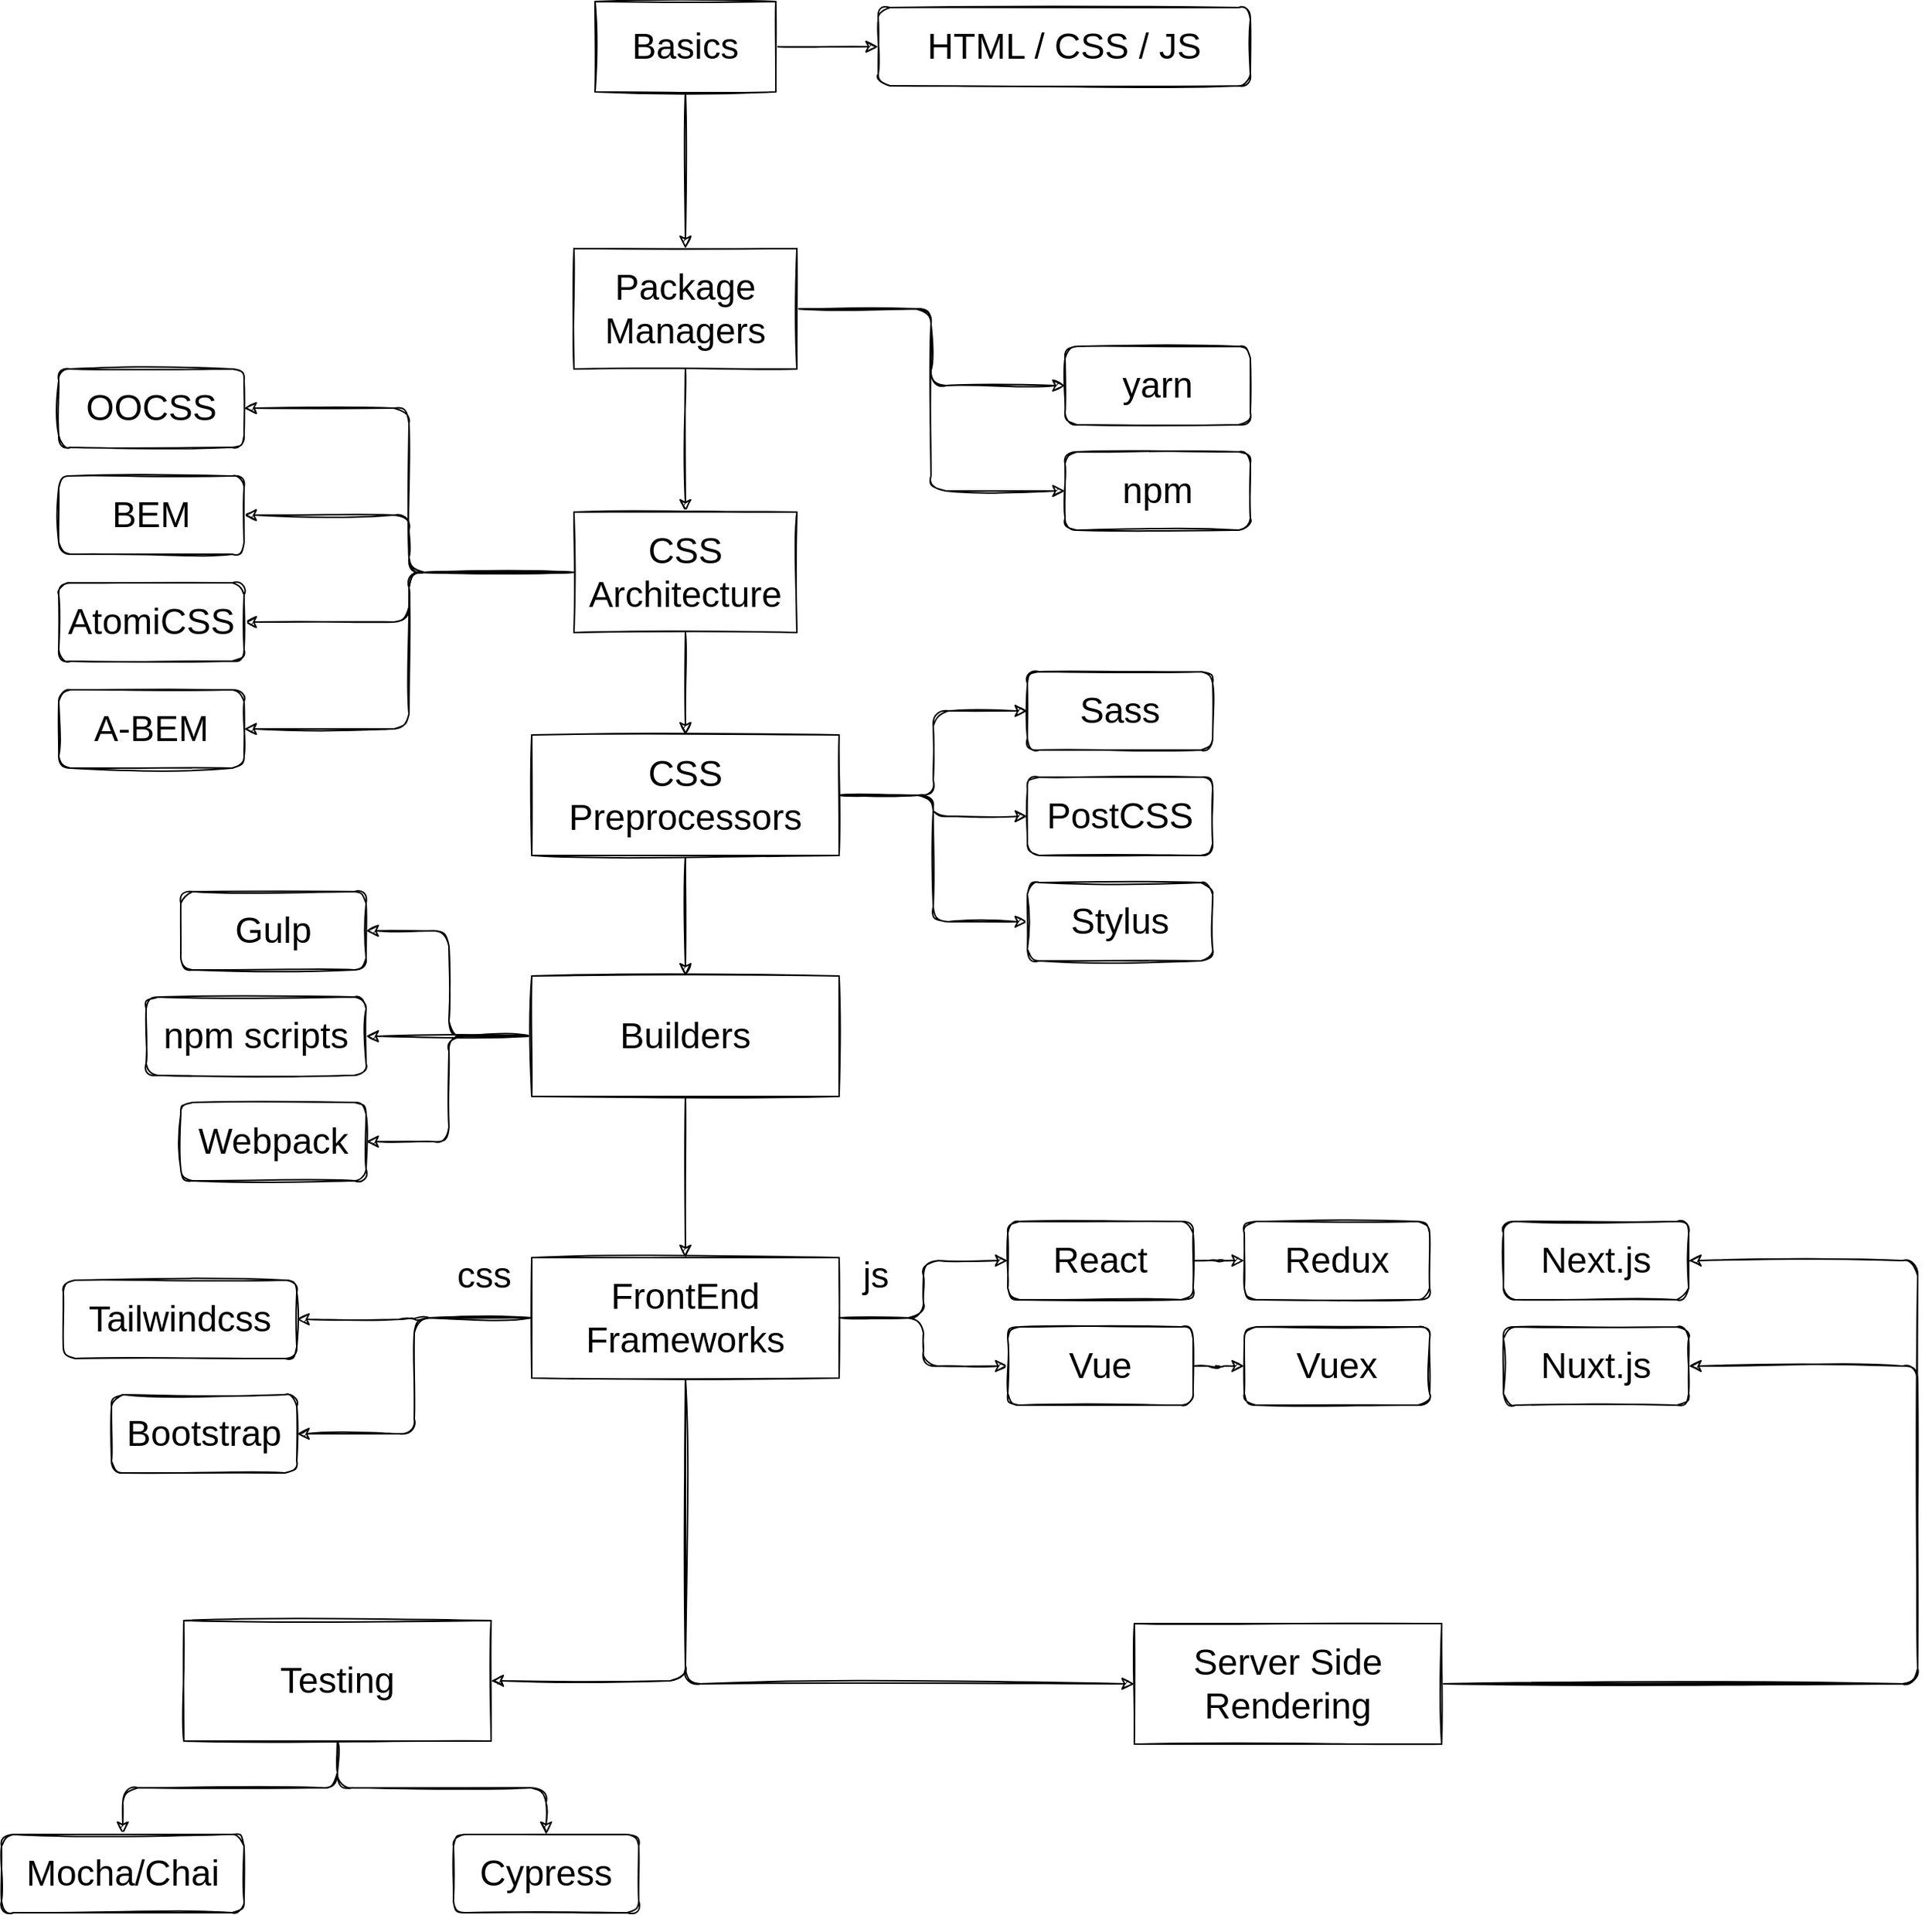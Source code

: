 <mxfile version="13.7.4" type="github" pages="2">
  <diagram id="BlF723xyJD15_1KHVnsj" name="FrontEnd">
    <mxGraphModel dx="3555" dy="2080" grid="0" gridSize="10" guides="1" tooltips="1" connect="1" arrows="1" fold="1" page="0" pageScale="1" pageWidth="1200" pageHeight="1920" math="0" shadow="0">
      <root>
        <mxCell id="0" />
        <mxCell id="1" parent="0" />
        <mxCell id="zEXeOm51Jv99EQKXZ2yy-7" style="edgeStyle=orthogonalEdgeStyle;curved=0;rounded=1;orthogonalLoop=1;jettySize=auto;html=1;entryX=0;entryY=0.5;entryDx=0;entryDy=0;fontSize=24;sketch=1;" edge="1" parent="1" source="zEXeOm51Jv99EQKXZ2yy-4" target="zEXeOm51Jv99EQKXZ2yy-5">
          <mxGeometry relative="1" as="geometry" />
        </mxCell>
        <mxCell id="zEXeOm51Jv99EQKXZ2yy-9" value="" style="edgeStyle=orthogonalEdgeStyle;curved=0;rounded=1;orthogonalLoop=1;jettySize=auto;html=1;fontSize=24;sketch=1;" edge="1" parent="1" source="zEXeOm51Jv99EQKXZ2yy-4" target="zEXeOm51Jv99EQKXZ2yy-8">
          <mxGeometry relative="1" as="geometry" />
        </mxCell>
        <mxCell id="zEXeOm51Jv99EQKXZ2yy-4" value="Basics" style="rounded=0;whiteSpace=wrap;html=1;fontSize=24;sketch=1;" vertex="1" parent="1">
          <mxGeometry x="518" y="103" width="120" height="60" as="geometry" />
        </mxCell>
        <mxCell id="zEXeOm51Jv99EQKXZ2yy-5" value="HTML / CSS / JS" style="rounded=1;whiteSpace=wrap;html=1;fontSize=24;sketch=1;" vertex="1" parent="1">
          <mxGeometry x="706" y="107" width="247" height="52" as="geometry" />
        </mxCell>
        <mxCell id="zEXeOm51Jv99EQKXZ2yy-13" style="edgeStyle=orthogonalEdgeStyle;curved=0;rounded=1;orthogonalLoop=1;jettySize=auto;html=1;fontSize=24;entryX=0;entryY=0.5;entryDx=0;entryDy=0;sketch=1;" edge="1" parent="1" source="zEXeOm51Jv99EQKXZ2yy-8" target="zEXeOm51Jv99EQKXZ2yy-15">
          <mxGeometry relative="1" as="geometry">
            <mxPoint x="846" y="363" as="targetPoint" />
          </mxGeometry>
        </mxCell>
        <mxCell id="zEXeOm51Jv99EQKXZ2yy-17" style="edgeStyle=orthogonalEdgeStyle;curved=0;rounded=1;orthogonalLoop=1;jettySize=auto;html=1;exitX=1;exitY=0.5;exitDx=0;exitDy=0;entryX=0;entryY=0.5;entryDx=0;entryDy=0;fontSize=24;sketch=1;" edge="1" parent="1" source="zEXeOm51Jv99EQKXZ2yy-8" target="zEXeOm51Jv99EQKXZ2yy-16">
          <mxGeometry relative="1" as="geometry" />
        </mxCell>
        <mxCell id="zEXeOm51Jv99EQKXZ2yy-19" style="edgeStyle=orthogonalEdgeStyle;curved=0;rounded=1;orthogonalLoop=1;jettySize=auto;html=1;fontSize=24;sketch=1;" edge="1" parent="1" source="zEXeOm51Jv99EQKXZ2yy-8" target="zEXeOm51Jv99EQKXZ2yy-18">
          <mxGeometry relative="1" as="geometry" />
        </mxCell>
        <mxCell id="zEXeOm51Jv99EQKXZ2yy-8" value="Package Managers" style="rounded=0;whiteSpace=wrap;html=1;fontSize=24;sketch=1;" vertex="1" parent="1">
          <mxGeometry x="504" y="267" width="148" height="80" as="geometry" />
        </mxCell>
        <mxCell id="zEXeOm51Jv99EQKXZ2yy-15" value="yarn" style="rounded=1;whiteSpace=wrap;html=1;fontSize=24;sketch=1;" vertex="1" parent="1">
          <mxGeometry x="830" y="332" width="123" height="52" as="geometry" />
        </mxCell>
        <mxCell id="zEXeOm51Jv99EQKXZ2yy-16" value="npm" style="rounded=1;whiteSpace=wrap;html=1;fontSize=24;sketch=1;" vertex="1" parent="1">
          <mxGeometry x="830" y="402" width="123" height="52" as="geometry" />
        </mxCell>
        <mxCell id="zEXeOm51Jv99EQKXZ2yy-24" style="edgeStyle=orthogonalEdgeStyle;curved=0;rounded=1;orthogonalLoop=1;jettySize=auto;html=1;entryX=1;entryY=0.5;entryDx=0;entryDy=0;fontSize=24;sketch=1;" edge="1" parent="1" source="zEXeOm51Jv99EQKXZ2yy-18" target="zEXeOm51Jv99EQKXZ2yy-20">
          <mxGeometry relative="1" as="geometry" />
        </mxCell>
        <mxCell id="zEXeOm51Jv99EQKXZ2yy-25" style="edgeStyle=orthogonalEdgeStyle;curved=0;rounded=1;orthogonalLoop=1;jettySize=auto;html=1;exitX=0;exitY=0.5;exitDx=0;exitDy=0;entryX=1;entryY=0.5;entryDx=0;entryDy=0;fontSize=24;sketch=1;" edge="1" parent="1" source="zEXeOm51Jv99EQKXZ2yy-18" target="zEXeOm51Jv99EQKXZ2yy-21">
          <mxGeometry relative="1" as="geometry" />
        </mxCell>
        <mxCell id="zEXeOm51Jv99EQKXZ2yy-26" style="edgeStyle=orthogonalEdgeStyle;curved=0;rounded=1;orthogonalLoop=1;jettySize=auto;html=1;entryX=1;entryY=0.5;entryDx=0;entryDy=0;fontSize=24;sketch=1;" edge="1" parent="1" source="zEXeOm51Jv99EQKXZ2yy-18" target="zEXeOm51Jv99EQKXZ2yy-22">
          <mxGeometry relative="1" as="geometry" />
        </mxCell>
        <mxCell id="zEXeOm51Jv99EQKXZ2yy-27" style="edgeStyle=orthogonalEdgeStyle;curved=0;rounded=1;orthogonalLoop=1;jettySize=auto;html=1;entryX=1;entryY=0.5;entryDx=0;entryDy=0;fontSize=24;sketch=1;" edge="1" parent="1" source="zEXeOm51Jv99EQKXZ2yy-18" target="zEXeOm51Jv99EQKXZ2yy-23">
          <mxGeometry relative="1" as="geometry" />
        </mxCell>
        <mxCell id="zEXeOm51Jv99EQKXZ2yy-30" style="edgeStyle=orthogonalEdgeStyle;curved=0;rounded=1;orthogonalLoop=1;jettySize=auto;html=1;entryX=0.5;entryY=0;entryDx=0;entryDy=0;fontSize=24;sketch=1;" edge="1" parent="1" source="zEXeOm51Jv99EQKXZ2yy-18" target="zEXeOm51Jv99EQKXZ2yy-28">
          <mxGeometry relative="1" as="geometry" />
        </mxCell>
        <mxCell id="zEXeOm51Jv99EQKXZ2yy-18" value="CSS Architecture" style="rounded=0;whiteSpace=wrap;html=1;fontSize=24;sketch=1;" vertex="1" parent="1">
          <mxGeometry x="504" y="442" width="148" height="80" as="geometry" />
        </mxCell>
        <mxCell id="zEXeOm51Jv99EQKXZ2yy-20" value="OOCSS" style="rounded=1;whiteSpace=wrap;html=1;fontSize=24;sketch=1;" vertex="1" parent="1">
          <mxGeometry x="162" y="347" width="123" height="52" as="geometry" />
        </mxCell>
        <mxCell id="zEXeOm51Jv99EQKXZ2yy-21" value="BEM" style="rounded=1;whiteSpace=wrap;html=1;fontSize=24;sketch=1;" vertex="1" parent="1">
          <mxGeometry x="162" y="418" width="123" height="52" as="geometry" />
        </mxCell>
        <mxCell id="zEXeOm51Jv99EQKXZ2yy-22" value="AtomiCSS" style="rounded=1;whiteSpace=wrap;html=1;fontSize=24;sketch=1;" vertex="1" parent="1">
          <mxGeometry x="162" y="489" width="123" height="52" as="geometry" />
        </mxCell>
        <mxCell id="zEXeOm51Jv99EQKXZ2yy-23" value="A-BEM" style="rounded=1;whiteSpace=wrap;html=1;fontSize=24;sketch=1;" vertex="1" parent="1">
          <mxGeometry x="162" y="560" width="123" height="52" as="geometry" />
        </mxCell>
        <mxCell id="zEXeOm51Jv99EQKXZ2yy-34" style="edgeStyle=orthogonalEdgeStyle;curved=0;rounded=1;orthogonalLoop=1;jettySize=auto;html=1;entryX=0;entryY=0.5;entryDx=0;entryDy=0;fontSize=24;sketch=1;" edge="1" parent="1" source="zEXeOm51Jv99EQKXZ2yy-28" target="zEXeOm51Jv99EQKXZ2yy-31">
          <mxGeometry relative="1" as="geometry" />
        </mxCell>
        <mxCell id="zEXeOm51Jv99EQKXZ2yy-35" style="edgeStyle=orthogonalEdgeStyle;curved=0;rounded=1;orthogonalLoop=1;jettySize=auto;html=1;entryX=0;entryY=0.5;entryDx=0;entryDy=0;fontSize=24;sketch=1;" edge="1" parent="1" source="zEXeOm51Jv99EQKXZ2yy-28" target="zEXeOm51Jv99EQKXZ2yy-32">
          <mxGeometry relative="1" as="geometry" />
        </mxCell>
        <mxCell id="zEXeOm51Jv99EQKXZ2yy-36" style="edgeStyle=orthogonalEdgeStyle;curved=0;rounded=1;orthogonalLoop=1;jettySize=auto;html=1;entryX=0;entryY=0.5;entryDx=0;entryDy=0;fontSize=24;sketch=1;" edge="1" parent="1" source="zEXeOm51Jv99EQKXZ2yy-28" target="zEXeOm51Jv99EQKXZ2yy-33">
          <mxGeometry relative="1" as="geometry" />
        </mxCell>
        <mxCell id="zEXeOm51Jv99EQKXZ2yy-38" value="" style="edgeStyle=orthogonalEdgeStyle;curved=0;rounded=1;orthogonalLoop=1;jettySize=auto;html=1;fontSize=24;sketch=1;" edge="1" parent="1" source="zEXeOm51Jv99EQKXZ2yy-28" target="zEXeOm51Jv99EQKXZ2yy-37">
          <mxGeometry relative="1" as="geometry" />
        </mxCell>
        <mxCell id="zEXeOm51Jv99EQKXZ2yy-28" value="CSS Preprocessors" style="rounded=0;whiteSpace=wrap;html=1;fontSize=24;sketch=1;" vertex="1" parent="1">
          <mxGeometry x="476" y="590" width="204" height="80" as="geometry" />
        </mxCell>
        <mxCell id="zEXeOm51Jv99EQKXZ2yy-31" value="Sass" style="rounded=1;whiteSpace=wrap;html=1;fontSize=24;sketch=1;" vertex="1" parent="1">
          <mxGeometry x="805" y="548" width="123" height="52" as="geometry" />
        </mxCell>
        <mxCell id="zEXeOm51Jv99EQKXZ2yy-32" value="PostCSS" style="rounded=1;whiteSpace=wrap;html=1;fontSize=24;sketch=1;" vertex="1" parent="1">
          <mxGeometry x="805" y="618" width="123" height="52" as="geometry" />
        </mxCell>
        <mxCell id="zEXeOm51Jv99EQKXZ2yy-33" value="Stylus" style="rounded=1;whiteSpace=wrap;html=1;fontSize=24;sketch=1;" vertex="1" parent="1">
          <mxGeometry x="805" y="688" width="123" height="52" as="geometry" />
        </mxCell>
        <mxCell id="zEXeOm51Jv99EQKXZ2yy-45" style="edgeStyle=orthogonalEdgeStyle;curved=0;rounded=1;orthogonalLoop=1;jettySize=auto;html=1;entryX=1;entryY=0.5;entryDx=0;entryDy=0;fontSize=24;sketch=1;" edge="1" parent="1" source="zEXeOm51Jv99EQKXZ2yy-37" target="zEXeOm51Jv99EQKXZ2yy-42">
          <mxGeometry relative="1" as="geometry" />
        </mxCell>
        <mxCell id="zEXeOm51Jv99EQKXZ2yy-46" style="edgeStyle=orthogonalEdgeStyle;curved=0;rounded=1;orthogonalLoop=1;jettySize=auto;html=1;entryX=1;entryY=0.5;entryDx=0;entryDy=0;fontSize=24;sketch=1;" edge="1" parent="1" source="zEXeOm51Jv99EQKXZ2yy-37" target="zEXeOm51Jv99EQKXZ2yy-43">
          <mxGeometry relative="1" as="geometry" />
        </mxCell>
        <mxCell id="zEXeOm51Jv99EQKXZ2yy-47" style="edgeStyle=orthogonalEdgeStyle;curved=0;rounded=1;orthogonalLoop=1;jettySize=auto;html=1;entryX=1;entryY=0.5;entryDx=0;entryDy=0;fontSize=24;sketch=1;" edge="1" parent="1" source="zEXeOm51Jv99EQKXZ2yy-37" target="zEXeOm51Jv99EQKXZ2yy-44">
          <mxGeometry relative="1" as="geometry" />
        </mxCell>
        <mxCell id="zEXeOm51Jv99EQKXZ2yy-49" value="" style="edgeStyle=orthogonalEdgeStyle;curved=0;rounded=1;orthogonalLoop=1;jettySize=auto;html=1;fontSize=24;sketch=1;" edge="1" parent="1" source="zEXeOm51Jv99EQKXZ2yy-37" target="zEXeOm51Jv99EQKXZ2yy-48">
          <mxGeometry relative="1" as="geometry" />
        </mxCell>
        <mxCell id="zEXeOm51Jv99EQKXZ2yy-37" value="Builders" style="rounded=0;whiteSpace=wrap;html=1;fontSize=24;sketch=1;" vertex="1" parent="1">
          <mxGeometry x="476" y="750" width="204" height="80" as="geometry" />
        </mxCell>
        <mxCell id="zEXeOm51Jv99EQKXZ2yy-42" value="Gulp" style="rounded=1;whiteSpace=wrap;html=1;fontSize=24;sketch=1;" vertex="1" parent="1">
          <mxGeometry x="243" y="694" width="123" height="52" as="geometry" />
        </mxCell>
        <mxCell id="zEXeOm51Jv99EQKXZ2yy-43" value="npm scripts" style="rounded=1;whiteSpace=wrap;html=1;fontSize=24;sketch=1;" vertex="1" parent="1">
          <mxGeometry x="220" y="764" width="146" height="52" as="geometry" />
        </mxCell>
        <mxCell id="zEXeOm51Jv99EQKXZ2yy-44" value="Webpack" style="rounded=1;whiteSpace=wrap;html=1;fontSize=24;sketch=1;" vertex="1" parent="1">
          <mxGeometry x="243" y="834" width="123" height="52" as="geometry" />
        </mxCell>
        <mxCell id="zEXeOm51Jv99EQKXZ2yy-54" style="edgeStyle=orthogonalEdgeStyle;curved=0;rounded=1;orthogonalLoop=1;jettySize=auto;html=1;entryX=0;entryY=0.5;entryDx=0;entryDy=0;fontSize=24;sketch=1;" edge="1" parent="1" source="zEXeOm51Jv99EQKXZ2yy-48" target="zEXeOm51Jv99EQKXZ2yy-50">
          <mxGeometry relative="1" as="geometry" />
        </mxCell>
        <mxCell id="zEXeOm51Jv99EQKXZ2yy-55" style="edgeStyle=orthogonalEdgeStyle;curved=0;rounded=1;orthogonalLoop=1;jettySize=auto;html=1;entryX=0;entryY=0.5;entryDx=0;entryDy=0;fontSize=24;sketch=1;" edge="1" parent="1" source="zEXeOm51Jv99EQKXZ2yy-48" target="zEXeOm51Jv99EQKXZ2yy-51">
          <mxGeometry relative="1" as="geometry" />
        </mxCell>
        <mxCell id="zEXeOm51Jv99EQKXZ2yy-60" style="edgeStyle=orthogonalEdgeStyle;curved=0;rounded=1;orthogonalLoop=1;jettySize=auto;html=1;entryX=1;entryY=0.5;entryDx=0;entryDy=0;fontSize=24;sketch=1;" edge="1" parent="1" source="zEXeOm51Jv99EQKXZ2yy-48" target="zEXeOm51Jv99EQKXZ2yy-58">
          <mxGeometry relative="1" as="geometry" />
        </mxCell>
        <mxCell id="zEXeOm51Jv99EQKXZ2yy-61" style="edgeStyle=orthogonalEdgeStyle;curved=0;rounded=1;orthogonalLoop=1;jettySize=auto;html=1;entryX=1;entryY=0.5;entryDx=0;entryDy=0;fontSize=24;sketch=1;" edge="1" parent="1" source="zEXeOm51Jv99EQKXZ2yy-48" target="zEXeOm51Jv99EQKXZ2yy-59">
          <mxGeometry relative="1" as="geometry" />
        </mxCell>
        <mxCell id="zEXeOm51Jv99EQKXZ2yy-65" value="" style="edgeStyle=orthogonalEdgeStyle;curved=0;rounded=1;orthogonalLoop=1;jettySize=auto;html=1;fontSize=24;entryX=1;entryY=0.5;entryDx=0;entryDy=0;exitX=0.5;exitY=1;exitDx=0;exitDy=0;sketch=1;" edge="1" parent="1" source="zEXeOm51Jv99EQKXZ2yy-48" target="zEXeOm51Jv99EQKXZ2yy-64">
          <mxGeometry relative="1" as="geometry" />
        </mxCell>
        <mxCell id="zEXeOm51Jv99EQKXZ2yy-72" style="edgeStyle=orthogonalEdgeStyle;curved=0;rounded=1;orthogonalLoop=1;jettySize=auto;html=1;exitX=0.5;exitY=1;exitDx=0;exitDy=0;entryX=0;entryY=0.5;entryDx=0;entryDy=0;sketch=1;" edge="1" parent="1" source="zEXeOm51Jv99EQKXZ2yy-48" target="zEXeOm51Jv99EQKXZ2yy-71">
          <mxGeometry relative="1" as="geometry" />
        </mxCell>
        <mxCell id="zEXeOm51Jv99EQKXZ2yy-48" value="FrontEnd Frameworks" style="rounded=0;whiteSpace=wrap;html=1;fontSize=24;sketch=1;" vertex="1" parent="1">
          <mxGeometry x="476" y="937" width="204" height="80" as="geometry" />
        </mxCell>
        <mxCell id="zEXeOm51Jv99EQKXZ2yy-56" style="edgeStyle=orthogonalEdgeStyle;curved=0;rounded=1;orthogonalLoop=1;jettySize=auto;html=1;entryX=0;entryY=0.5;entryDx=0;entryDy=0;fontSize=24;sketch=1;" edge="1" parent="1" source="zEXeOm51Jv99EQKXZ2yy-50" target="zEXeOm51Jv99EQKXZ2yy-52">
          <mxGeometry relative="1" as="geometry" />
        </mxCell>
        <mxCell id="zEXeOm51Jv99EQKXZ2yy-50" value="React" style="rounded=1;whiteSpace=wrap;html=1;fontSize=24;sketch=1;" vertex="1" parent="1">
          <mxGeometry x="792" y="913" width="123" height="52" as="geometry" />
        </mxCell>
        <mxCell id="zEXeOm51Jv99EQKXZ2yy-57" style="edgeStyle=orthogonalEdgeStyle;curved=0;rounded=1;orthogonalLoop=1;jettySize=auto;html=1;entryX=0;entryY=0.5;entryDx=0;entryDy=0;fontSize=24;sketch=1;" edge="1" parent="1" source="zEXeOm51Jv99EQKXZ2yy-51" target="zEXeOm51Jv99EQKXZ2yy-53">
          <mxGeometry relative="1" as="geometry" />
        </mxCell>
        <mxCell id="zEXeOm51Jv99EQKXZ2yy-51" value="Vue" style="rounded=1;whiteSpace=wrap;html=1;fontSize=24;sketch=1;" vertex="1" parent="1">
          <mxGeometry x="792" y="983" width="123" height="52" as="geometry" />
        </mxCell>
        <mxCell id="zEXeOm51Jv99EQKXZ2yy-52" value="Redux" style="rounded=1;whiteSpace=wrap;html=1;fontSize=24;sketch=1;" vertex="1" parent="1">
          <mxGeometry x="949" y="913" width="123" height="52" as="geometry" />
        </mxCell>
        <mxCell id="zEXeOm51Jv99EQKXZ2yy-53" value="Vuex" style="rounded=1;whiteSpace=wrap;html=1;fontSize=24;sketch=1;" vertex="1" parent="1">
          <mxGeometry x="949" y="983" width="123" height="52" as="geometry" />
        </mxCell>
        <mxCell id="zEXeOm51Jv99EQKXZ2yy-58" value="Tailwindcss" style="rounded=1;whiteSpace=wrap;html=1;fontSize=24;sketch=1;" vertex="1" parent="1">
          <mxGeometry x="165" y="952" width="155" height="52" as="geometry" />
        </mxCell>
        <mxCell id="zEXeOm51Jv99EQKXZ2yy-59" value="Bootstrap" style="rounded=1;whiteSpace=wrap;html=1;fontSize=24;sketch=1;" vertex="1" parent="1">
          <mxGeometry x="197" y="1028" width="123" height="52" as="geometry" />
        </mxCell>
        <mxCell id="zEXeOm51Jv99EQKXZ2yy-62" value="css" style="text;html=1;align=center;verticalAlign=middle;resizable=0;points=[];autosize=1;fontSize=24;rotation=0;sketch=1;" vertex="1" parent="1">
          <mxGeometry x="421" y="932" width="46" height="33" as="geometry" />
        </mxCell>
        <mxCell id="zEXeOm51Jv99EQKXZ2yy-63" value="js" style="text;html=1;align=center;verticalAlign=middle;resizable=0;points=[];autosize=1;fontSize=24;rotation=0;sketch=1;" vertex="1" parent="1">
          <mxGeometry x="690" y="932" width="27" height="33" as="geometry" />
        </mxCell>
        <mxCell id="zEXeOm51Jv99EQKXZ2yy-68" style="edgeStyle=orthogonalEdgeStyle;curved=0;rounded=1;orthogonalLoop=1;jettySize=auto;html=1;entryX=0.5;entryY=0;entryDx=0;entryDy=0;fontSize=24;exitX=0.5;exitY=1;exitDx=0;exitDy=0;sketch=1;" edge="1" parent="1" source="zEXeOm51Jv99EQKXZ2yy-64" target="zEXeOm51Jv99EQKXZ2yy-66">
          <mxGeometry relative="1" as="geometry" />
        </mxCell>
        <mxCell id="zEXeOm51Jv99EQKXZ2yy-69" style="edgeStyle=orthogonalEdgeStyle;curved=0;rounded=1;orthogonalLoop=1;jettySize=auto;html=1;entryX=0.5;entryY=0;entryDx=0;entryDy=0;fontSize=24;exitX=0.5;exitY=1;exitDx=0;exitDy=0;sketch=1;" edge="1" parent="1" source="zEXeOm51Jv99EQKXZ2yy-64" target="zEXeOm51Jv99EQKXZ2yy-67">
          <mxGeometry relative="1" as="geometry" />
        </mxCell>
        <mxCell id="zEXeOm51Jv99EQKXZ2yy-64" value="Testing" style="rounded=0;whiteSpace=wrap;html=1;fontSize=24;sketch=1;" vertex="1" parent="1">
          <mxGeometry x="245" y="1178" width="204" height="80" as="geometry" />
        </mxCell>
        <mxCell id="zEXeOm51Jv99EQKXZ2yy-66" value="Cypress" style="rounded=1;whiteSpace=wrap;html=1;fontSize=24;sketch=1;" vertex="1" parent="1">
          <mxGeometry x="424" y="1320" width="123" height="52" as="geometry" />
        </mxCell>
        <mxCell id="zEXeOm51Jv99EQKXZ2yy-67" value="Mocha/Chai" style="rounded=1;whiteSpace=wrap;html=1;fontSize=24;sketch=1;" vertex="1" parent="1">
          <mxGeometry x="124" y="1320" width="161" height="52" as="geometry" />
        </mxCell>
        <mxCell id="zEXeOm51Jv99EQKXZ2yy-75" style="edgeStyle=orthogonalEdgeStyle;curved=0;rounded=1;orthogonalLoop=1;jettySize=auto;html=1;entryX=1;entryY=0.5;entryDx=0;entryDy=0;sketch=1;" edge="1" parent="1" source="zEXeOm51Jv99EQKXZ2yy-71" target="zEXeOm51Jv99EQKXZ2yy-74">
          <mxGeometry relative="1" as="geometry">
            <Array as="points">
              <mxPoint x="1396" y="1220" />
              <mxPoint x="1396" y="1009" />
            </Array>
          </mxGeometry>
        </mxCell>
        <mxCell id="zEXeOm51Jv99EQKXZ2yy-76" style="edgeStyle=orthogonalEdgeStyle;curved=0;rounded=1;orthogonalLoop=1;jettySize=auto;html=1;entryX=1;entryY=0.5;entryDx=0;entryDy=0;sketch=1;" edge="1" parent="1" source="zEXeOm51Jv99EQKXZ2yy-71" target="zEXeOm51Jv99EQKXZ2yy-73">
          <mxGeometry relative="1" as="geometry">
            <Array as="points">
              <mxPoint x="1396" y="1220" />
              <mxPoint x="1396" y="939" />
            </Array>
          </mxGeometry>
        </mxCell>
        <mxCell id="zEXeOm51Jv99EQKXZ2yy-71" value="Server Side Rendering" style="rounded=0;whiteSpace=wrap;html=1;fontSize=24;sketch=1;" vertex="1" parent="1">
          <mxGeometry x="876" y="1180" width="204" height="80" as="geometry" />
        </mxCell>
        <mxCell id="zEXeOm51Jv99EQKXZ2yy-73" value="Next.js" style="rounded=1;whiteSpace=wrap;html=1;fontSize=24;sketch=1;" vertex="1" parent="1">
          <mxGeometry x="1121" y="913" width="123" height="52" as="geometry" />
        </mxCell>
        <mxCell id="zEXeOm51Jv99EQKXZ2yy-74" value="Nuxt.js" style="rounded=1;whiteSpace=wrap;html=1;fontSize=24;sketch=1;" vertex="1" parent="1">
          <mxGeometry x="1121" y="983" width="123" height="52" as="geometry" />
        </mxCell>
      </root>
    </mxGraphModel>
  </diagram>
  <diagram id="SYzdZfSiv4NAVf2uDXUB" name="BackEnd">
    <mxGraphModel dx="4863" dy="2777" grid="0" gridSize="10" guides="1" tooltips="1" connect="1" arrows="1" fold="1" page="0" pageScale="1" pageWidth="1200" pageHeight="1920" math="0" shadow="0">
      <root>
        <mxCell id="aj610D0mapJuVS6KWIGc-0" />
        <mxCell id="aj610D0mapJuVS6KWIGc-1" parent="aj610D0mapJuVS6KWIGc-0" />
        <mxCell id="aj610D0mapJuVS6KWIGc-3" value="" style="edgeStyle=orthogonalEdgeStyle;curved=0;rounded=1;orthogonalLoop=1;jettySize=auto;html=1;fontSize=24;sketch=1;" edge="1" parent="aj610D0mapJuVS6KWIGc-1" source="aj610D0mapJuVS6KWIGc-4" target="aj610D0mapJuVS6KWIGc-9">
          <mxGeometry relative="1" as="geometry" />
        </mxCell>
        <mxCell id="aj610D0mapJuVS6KWIGc-66" style="edgeStyle=orthogonalEdgeStyle;curved=0;rounded=1;sketch=1;orthogonalLoop=1;jettySize=auto;html=1;entryX=1;entryY=0.5;entryDx=0;entryDy=0;exitX=0.5;exitY=0;exitDx=0;exitDy=0;" edge="1" parent="aj610D0mapJuVS6KWIGc-1" source="aj610D0mapJuVS6KWIGc-4" target="aj610D0mapJuVS6KWIGc-65">
          <mxGeometry relative="1" as="geometry" />
        </mxCell>
        <mxCell id="aj610D0mapJuVS6KWIGc-97" value="" style="edgeStyle=orthogonalEdgeStyle;curved=0;rounded=1;sketch=1;orthogonalLoop=1;jettySize=auto;html=1;" edge="1" parent="aj610D0mapJuVS6KWIGc-1" source="aj610D0mapJuVS6KWIGc-4" target="aj610D0mapJuVS6KWIGc-96">
          <mxGeometry relative="1" as="geometry" />
        </mxCell>
        <mxCell id="aj610D0mapJuVS6KWIGc-127" style="edgeStyle=orthogonalEdgeStyle;curved=0;rounded=1;sketch=1;orthogonalLoop=1;jettySize=auto;html=1;entryX=1;entryY=0.5;entryDx=0;entryDy=0;exitX=0.5;exitY=0;exitDx=0;exitDy=0;" edge="1" parent="aj610D0mapJuVS6KWIGc-1" source="aj610D0mapJuVS6KWIGc-4" target="aj610D0mapJuVS6KWIGc-5">
          <mxGeometry relative="1" as="geometry" />
        </mxCell>
        <mxCell id="aj610D0mapJuVS6KWIGc-128" style="edgeStyle=orthogonalEdgeStyle;curved=0;rounded=1;sketch=1;orthogonalLoop=1;jettySize=auto;html=1;exitX=0.5;exitY=0;exitDx=0;exitDy=0;entryX=1;entryY=0.5;entryDx=0;entryDy=0;" edge="1" parent="aj610D0mapJuVS6KWIGc-1" source="aj610D0mapJuVS6KWIGc-4" target="aj610D0mapJuVS6KWIGc-67">
          <mxGeometry relative="1" as="geometry" />
        </mxCell>
        <mxCell id="aj610D0mapJuVS6KWIGc-129" style="edgeStyle=orthogonalEdgeStyle;curved=0;rounded=1;sketch=1;orthogonalLoop=1;jettySize=auto;html=1;exitX=0.5;exitY=0;exitDx=0;exitDy=0;entryX=1;entryY=0.5;entryDx=0;entryDy=0;" edge="1" parent="aj610D0mapJuVS6KWIGc-1" source="aj610D0mapJuVS6KWIGc-4" target="aj610D0mapJuVS6KWIGc-70">
          <mxGeometry relative="1" as="geometry" />
        </mxCell>
        <mxCell id="aj610D0mapJuVS6KWIGc-130" style="edgeStyle=orthogonalEdgeStyle;curved=0;rounded=1;sketch=1;orthogonalLoop=1;jettySize=auto;html=1;exitX=0.5;exitY=0;exitDx=0;exitDy=0;entryX=1;entryY=0.5;entryDx=0;entryDy=0;" edge="1" parent="aj610D0mapJuVS6KWIGc-1" source="aj610D0mapJuVS6KWIGc-4" target="aj610D0mapJuVS6KWIGc-69">
          <mxGeometry relative="1" as="geometry" />
        </mxCell>
        <mxCell id="aj610D0mapJuVS6KWIGc-132" style="edgeStyle=orthogonalEdgeStyle;curved=0;rounded=1;sketch=1;orthogonalLoop=1;jettySize=auto;html=1;entryX=0;entryY=0.5;entryDx=0;entryDy=0;" edge="1" parent="aj610D0mapJuVS6KWIGc-1" source="aj610D0mapJuVS6KWIGc-4" target="aj610D0mapJuVS6KWIGc-131">
          <mxGeometry relative="1" as="geometry" />
        </mxCell>
        <mxCell id="aj610D0mapJuVS6KWIGc-4" value="Basics" style="rounded=0;whiteSpace=wrap;html=1;fontSize=24;sketch=1;" vertex="1" parent="aj610D0mapJuVS6KWIGc-1">
          <mxGeometry x="711" y="108" width="120" height="60" as="geometry" />
        </mxCell>
        <mxCell id="aj610D0mapJuVS6KWIGc-5" value="PHP" style="rounded=1;whiteSpace=wrap;html=1;fontSize=24;sketch=1;" vertex="1" parent="aj610D0mapJuVS6KWIGc-1">
          <mxGeometry x="449" y="-194" width="95" height="52" as="geometry" />
        </mxCell>
        <mxCell id="aj610D0mapJuVS6KWIGc-74" value="" style="edgeStyle=orthogonalEdgeStyle;curved=0;rounded=1;sketch=1;orthogonalLoop=1;jettySize=auto;html=1;" edge="1" parent="aj610D0mapJuVS6KWIGc-1" source="aj610D0mapJuVS6KWIGc-9" target="aj610D0mapJuVS6KWIGc-73">
          <mxGeometry relative="1" as="geometry" />
        </mxCell>
        <mxCell id="aj610D0mapJuVS6KWIGc-76" value="" style="edgeStyle=orthogonalEdgeStyle;curved=0;rounded=1;sketch=1;orthogonalLoop=1;jettySize=auto;html=1;" edge="1" parent="aj610D0mapJuVS6KWIGc-1" source="aj610D0mapJuVS6KWIGc-9" target="aj610D0mapJuVS6KWIGc-75">
          <mxGeometry relative="1" as="geometry" />
        </mxCell>
        <mxCell id="aj610D0mapJuVS6KWIGc-84" value="" style="edgeStyle=orthogonalEdgeStyle;curved=0;rounded=1;sketch=1;orthogonalLoop=1;jettySize=auto;html=1;" edge="1" parent="aj610D0mapJuVS6KWIGc-1" source="aj610D0mapJuVS6KWIGc-9" target="aj610D0mapJuVS6KWIGc-83">
          <mxGeometry relative="1" as="geometry" />
        </mxCell>
        <mxCell id="aj610D0mapJuVS6KWIGc-9" value="Databases" style="rounded=0;whiteSpace=wrap;html=1;fontSize=24;sketch=1;" vertex="1" parent="aj610D0mapJuVS6KWIGc-1">
          <mxGeometry x="22" y="228" width="148" height="80" as="geometry" />
        </mxCell>
        <mxCell id="aj610D0mapJuVS6KWIGc-65" value="C/C++" style="rounded=1;whiteSpace=wrap;html=1;fontSize=24;sketch=1;" vertex="1" parent="aj610D0mapJuVS6KWIGc-1">
          <mxGeometry x="449" y="-259" width="95" height="52" as="geometry" />
        </mxCell>
        <mxCell id="aj610D0mapJuVS6KWIGc-67" value="Java" style="rounded=1;whiteSpace=wrap;html=1;fontSize=24;sketch=1;" vertex="1" parent="aj610D0mapJuVS6KWIGc-1">
          <mxGeometry x="449" y="-125" width="95" height="52" as="geometry" />
        </mxCell>
        <mxCell id="aj610D0mapJuVS6KWIGc-69" value="Python" style="rounded=1;whiteSpace=wrap;html=1;fontSize=24;sketch=1;" vertex="1" parent="aj610D0mapJuVS6KWIGc-1">
          <mxGeometry x="449" y="13" width="95" height="52" as="geometry" />
        </mxCell>
        <mxCell id="aj610D0mapJuVS6KWIGc-70" value="JS/TS" style="rounded=1;whiteSpace=wrap;html=1;fontSize=24;sketch=1;" vertex="1" parent="aj610D0mapJuVS6KWIGc-1">
          <mxGeometry x="449" y="-56" width="95" height="52" as="geometry" />
        </mxCell>
        <mxCell id="aj610D0mapJuVS6KWIGc-79" style="edgeStyle=orthogonalEdgeStyle;curved=0;rounded=1;sketch=1;orthogonalLoop=1;jettySize=auto;html=1;" edge="1" parent="aj610D0mapJuVS6KWIGc-1" source="aj610D0mapJuVS6KWIGc-73" target="aj610D0mapJuVS6KWIGc-78">
          <mxGeometry relative="1" as="geometry" />
        </mxCell>
        <mxCell id="aj610D0mapJuVS6KWIGc-80" style="edgeStyle=orthogonalEdgeStyle;curved=0;rounded=1;sketch=1;orthogonalLoop=1;jettySize=auto;html=1;" edge="1" parent="aj610D0mapJuVS6KWIGc-1" source="aj610D0mapJuVS6KWIGc-73" target="aj610D0mapJuVS6KWIGc-77">
          <mxGeometry relative="1" as="geometry" />
        </mxCell>
        <mxCell id="aj610D0mapJuVS6KWIGc-73" value="Relational" style="rounded=0;whiteSpace=wrap;html=1;fontSize=24;sketch=1;" vertex="1" parent="aj610D0mapJuVS6KWIGc-1">
          <mxGeometry x="-152" y="323" width="148" height="80" as="geometry" />
        </mxCell>
        <mxCell id="aj610D0mapJuVS6KWIGc-82" style="edgeStyle=orthogonalEdgeStyle;curved=0;rounded=1;sketch=1;orthogonalLoop=1;jettySize=auto;html=1;entryX=0;entryY=0.5;entryDx=0;entryDy=0;" edge="1" parent="aj610D0mapJuVS6KWIGc-1" source="aj610D0mapJuVS6KWIGc-75" target="aj610D0mapJuVS6KWIGc-81">
          <mxGeometry relative="1" as="geometry" />
        </mxCell>
        <mxCell id="aj610D0mapJuVS6KWIGc-75" value="NoSQL" style="rounded=0;whiteSpace=wrap;html=1;fontSize=24;sketch=1;" vertex="1" parent="aj610D0mapJuVS6KWIGc-1">
          <mxGeometry x="202" y="314" width="148" height="80" as="geometry" />
        </mxCell>
        <mxCell id="aj610D0mapJuVS6KWIGc-77" value="PostgreSQL" style="rounded=1;whiteSpace=wrap;html=1;fontSize=24;sketch=1;" vertex="1" parent="aj610D0mapJuVS6KWIGc-1">
          <mxGeometry x="-399" y="388" width="182" height="52" as="geometry" />
        </mxCell>
        <mxCell id="aj610D0mapJuVS6KWIGc-78" value="MySQL/MariaDB" style="rounded=1;whiteSpace=wrap;html=1;fontSize=24;sketch=1;" vertex="1" parent="aj610D0mapJuVS6KWIGc-1">
          <mxGeometry x="-439" y="323" width="222" height="52" as="geometry" />
        </mxCell>
        <mxCell id="aj610D0mapJuVS6KWIGc-81" value="MongoDB" style="rounded=1;whiteSpace=wrap;html=1;fontSize=24;sketch=1;" vertex="1" parent="aj610D0mapJuVS6KWIGc-1">
          <mxGeometry x="419" y="328" width="142" height="52" as="geometry" />
        </mxCell>
        <mxCell id="aj610D0mapJuVS6KWIGc-89" style="edgeStyle=orthogonalEdgeStyle;curved=0;rounded=1;sketch=1;orthogonalLoop=1;jettySize=auto;html=1;entryX=1;entryY=0.5;entryDx=0;entryDy=0;" edge="1" parent="aj610D0mapJuVS6KWIGc-1" source="aj610D0mapJuVS6KWIGc-83" target="aj610D0mapJuVS6KWIGc-86">
          <mxGeometry relative="1" as="geometry" />
        </mxCell>
        <mxCell id="aj610D0mapJuVS6KWIGc-90" style="edgeStyle=orthogonalEdgeStyle;curved=0;rounded=1;sketch=1;orthogonalLoop=1;jettySize=auto;html=1;entryX=1;entryY=0.5;entryDx=0;entryDy=0;" edge="1" parent="aj610D0mapJuVS6KWIGc-1" source="aj610D0mapJuVS6KWIGc-83" target="aj610D0mapJuVS6KWIGc-85">
          <mxGeometry relative="1" as="geometry" />
        </mxCell>
        <mxCell id="aj610D0mapJuVS6KWIGc-91" style="edgeStyle=orthogonalEdgeStyle;curved=0;rounded=1;sketch=1;orthogonalLoop=1;jettySize=auto;html=1;entryX=1;entryY=0.5;entryDx=0;entryDy=0;" edge="1" parent="aj610D0mapJuVS6KWIGc-1" source="aj610D0mapJuVS6KWIGc-83" target="aj610D0mapJuVS6KWIGc-88">
          <mxGeometry relative="1" as="geometry" />
        </mxCell>
        <mxCell id="aj610D0mapJuVS6KWIGc-92" style="edgeStyle=orthogonalEdgeStyle;curved=0;rounded=1;sketch=1;orthogonalLoop=1;jettySize=auto;html=1;entryX=1;entryY=0.5;entryDx=0;entryDy=0;" edge="1" parent="aj610D0mapJuVS6KWIGc-1" source="aj610D0mapJuVS6KWIGc-83" target="aj610D0mapJuVS6KWIGc-87">
          <mxGeometry relative="1" as="geometry" />
        </mxCell>
        <mxCell id="aj610D0mapJuVS6KWIGc-95" value="" style="edgeStyle=orthogonalEdgeStyle;curved=0;rounded=1;sketch=1;orthogonalLoop=1;jettySize=auto;html=1;" edge="1" parent="aj610D0mapJuVS6KWIGc-1" source="aj610D0mapJuVS6KWIGc-83" target="aj610D0mapJuVS6KWIGc-94">
          <mxGeometry relative="1" as="geometry" />
        </mxCell>
        <mxCell id="aj610D0mapJuVS6KWIGc-126" style="edgeStyle=orthogonalEdgeStyle;curved=0;rounded=1;sketch=1;orthogonalLoop=1;jettySize=auto;html=1;entryX=0;entryY=0.5;entryDx=0;entryDy=0;exitX=0.5;exitY=1;exitDx=0;exitDy=0;" edge="1" parent="aj610D0mapJuVS6KWIGc-1" source="aj610D0mapJuVS6KWIGc-83" target="aj610D0mapJuVS6KWIGc-122">
          <mxGeometry relative="1" as="geometry" />
        </mxCell>
        <mxCell id="aj610D0mapJuVS6KWIGc-83" value="Database Concepts" style="rounded=0;whiteSpace=wrap;html=1;fontSize=24;sketch=1;" vertex="1" parent="aj610D0mapJuVS6KWIGc-1">
          <mxGeometry x="-115" y="580" width="148" height="80" as="geometry" />
        </mxCell>
        <mxCell id="aj610D0mapJuVS6KWIGc-85" value="DAL / ORMs" style="rounded=1;whiteSpace=wrap;html=1;fontSize=24;sketch=1;" vertex="1" parent="aj610D0mapJuVS6KWIGc-1">
          <mxGeometry x="-411" y="562" width="182" height="52" as="geometry" />
        </mxCell>
        <mxCell id="aj610D0mapJuVS6KWIGc-86" value="ACID" style="rounded=1;whiteSpace=wrap;html=1;fontSize=24;sketch=1;" vertex="1" parent="aj610D0mapJuVS6KWIGc-1">
          <mxGeometry x="-336" y="497" width="107" height="52" as="geometry" />
        </mxCell>
        <mxCell id="aj610D0mapJuVS6KWIGc-87" value="Indexation" style="rounded=1;whiteSpace=wrap;html=1;fontSize=24;sketch=1;" vertex="1" parent="aj610D0mapJuVS6KWIGc-1">
          <mxGeometry x="-378" y="692" width="149" height="52" as="geometry" />
        </mxCell>
        <mxCell id="aj610D0mapJuVS6KWIGc-88" value="Transactions" style="rounded=1;whiteSpace=wrap;html=1;fontSize=24;sketch=1;" vertex="1" parent="aj610D0mapJuVS6KWIGc-1">
          <mxGeometry x="-398" y="627" width="169" height="52" as="geometry" />
        </mxCell>
        <mxCell id="aj610D0mapJuVS6KWIGc-98" style="edgeStyle=orthogonalEdgeStyle;curved=0;rounded=1;sketch=1;orthogonalLoop=1;jettySize=auto;html=1;entryX=0;entryY=0.5;entryDx=0;entryDy=0;" edge="1" parent="aj610D0mapJuVS6KWIGc-1" source="aj610D0mapJuVS6KWIGc-94" target="aj610D0mapJuVS6KWIGc-96">
          <mxGeometry relative="1" as="geometry" />
        </mxCell>
        <mxCell id="aj610D0mapJuVS6KWIGc-100" value="" style="edgeStyle=orthogonalEdgeStyle;curved=0;rounded=1;sketch=1;orthogonalLoop=1;jettySize=auto;html=1;entryX=0;entryY=0.5;entryDx=0;entryDy=0;exitX=0.5;exitY=1;exitDx=0;exitDy=0;" edge="1" parent="aj610D0mapJuVS6KWIGc-1" source="aj610D0mapJuVS6KWIGc-94" target="aj610D0mapJuVS6KWIGc-99">
          <mxGeometry relative="1" as="geometry" />
        </mxCell>
        <mxCell id="aj610D0mapJuVS6KWIGc-94" value="Data Structures" style="rounded=0;whiteSpace=wrap;html=1;fontSize=24;sketch=1;" vertex="1" parent="aj610D0mapJuVS6KWIGc-1">
          <mxGeometry x="148" y="580" width="202" height="80" as="geometry" />
        </mxCell>
        <mxCell id="aj610D0mapJuVS6KWIGc-101" style="edgeStyle=orthogonalEdgeStyle;curved=0;rounded=1;sketch=1;orthogonalLoop=1;jettySize=auto;html=1;entryX=1;entryY=0.5;entryDx=0;entryDy=0;exitX=0.5;exitY=1;exitDx=0;exitDy=0;" edge="1" parent="aj610D0mapJuVS6KWIGc-1" source="aj610D0mapJuVS6KWIGc-96" target="aj610D0mapJuVS6KWIGc-99">
          <mxGeometry relative="1" as="geometry" />
        </mxCell>
        <mxCell id="aj610D0mapJuVS6KWIGc-107" style="edgeStyle=orthogonalEdgeStyle;curved=0;rounded=1;sketch=1;orthogonalLoop=1;jettySize=auto;html=1;entryX=0.5;entryY=1;entryDx=0;entryDy=0;" edge="1" parent="aj610D0mapJuVS6KWIGc-1" source="aj610D0mapJuVS6KWIGc-96" target="aj610D0mapJuVS6KWIGc-105">
          <mxGeometry relative="1" as="geometry" />
        </mxCell>
        <mxCell id="aj610D0mapJuVS6KWIGc-108" style="edgeStyle=orthogonalEdgeStyle;curved=0;rounded=1;sketch=1;orthogonalLoop=1;jettySize=auto;html=1;entryX=0;entryY=0.5;entryDx=0;entryDy=0;" edge="1" parent="aj610D0mapJuVS6KWIGc-1" source="aj610D0mapJuVS6KWIGc-96" target="aj610D0mapJuVS6KWIGc-106">
          <mxGeometry relative="1" as="geometry" />
        </mxCell>
        <mxCell id="aj610D0mapJuVS6KWIGc-119" value="" style="edgeStyle=orthogonalEdgeStyle;curved=0;rounded=1;sketch=1;orthogonalLoop=1;jettySize=auto;html=1;" edge="1" parent="aj610D0mapJuVS6KWIGc-1" source="aj610D0mapJuVS6KWIGc-96" target="aj610D0mapJuVS6KWIGc-118">
          <mxGeometry relative="1" as="geometry" />
        </mxCell>
        <mxCell id="aj610D0mapJuVS6KWIGc-96" value="API" style="rounded=0;whiteSpace=wrap;html=1;fontSize=24;sketch=1;" vertex="1" parent="aj610D0mapJuVS6KWIGc-1">
          <mxGeometry x="711" y="590" width="120" height="60" as="geometry" />
        </mxCell>
        <mxCell id="aj610D0mapJuVS6KWIGc-104" style="edgeStyle=orthogonalEdgeStyle;curved=0;rounded=1;sketch=1;orthogonalLoop=1;jettySize=auto;html=1;entryX=0.5;entryY=0;entryDx=0;entryDy=0;" edge="1" parent="aj610D0mapJuVS6KWIGc-1" source="aj610D0mapJuVS6KWIGc-99" target="aj610D0mapJuVS6KWIGc-103">
          <mxGeometry relative="1" as="geometry" />
        </mxCell>
        <mxCell id="aj610D0mapJuVS6KWIGc-99" value="Cache" style="rounded=0;whiteSpace=wrap;html=1;fontSize=24;sketch=1;" vertex="1" parent="aj610D0mapJuVS6KWIGc-1">
          <mxGeometry x="424" y="698" width="202" height="80" as="geometry" />
        </mxCell>
        <mxCell id="aj610D0mapJuVS6KWIGc-103" value="Redis" style="rounded=1;whiteSpace=wrap;html=1;fontSize=24;sketch=1;" vertex="1" parent="aj610D0mapJuVS6KWIGc-1">
          <mxGeometry x="471.5" y="833" width="107" height="52" as="geometry" />
        </mxCell>
        <mxCell id="aj610D0mapJuVS6KWIGc-112" style="edgeStyle=orthogonalEdgeStyle;curved=0;rounded=1;sketch=1;orthogonalLoop=1;jettySize=auto;html=1;entryX=0;entryY=0.5;entryDx=0;entryDy=0;" edge="1" parent="aj610D0mapJuVS6KWIGc-1" source="aj610D0mapJuVS6KWIGc-105" target="aj610D0mapJuVS6KWIGc-109">
          <mxGeometry relative="1" as="geometry" />
        </mxCell>
        <mxCell id="aj610D0mapJuVS6KWIGc-113" style="edgeStyle=orthogonalEdgeStyle;curved=0;rounded=1;sketch=1;orthogonalLoop=1;jettySize=auto;html=1;entryX=0;entryY=0.5;entryDx=0;entryDy=0;" edge="1" parent="aj610D0mapJuVS6KWIGc-1" source="aj610D0mapJuVS6KWIGc-105" target="aj610D0mapJuVS6KWIGc-111">
          <mxGeometry relative="1" as="geometry" />
        </mxCell>
        <mxCell id="aj610D0mapJuVS6KWIGc-114" style="edgeStyle=orthogonalEdgeStyle;curved=0;rounded=1;sketch=1;orthogonalLoop=1;jettySize=auto;html=1;entryX=0;entryY=0.5;entryDx=0;entryDy=0;" edge="1" parent="aj610D0mapJuVS6KWIGc-1" source="aj610D0mapJuVS6KWIGc-105" target="aj610D0mapJuVS6KWIGc-110">
          <mxGeometry relative="1" as="geometry" />
        </mxCell>
        <mxCell id="aj610D0mapJuVS6KWIGc-116" style="edgeStyle=orthogonalEdgeStyle;curved=0;rounded=1;sketch=1;orthogonalLoop=1;jettySize=auto;html=1;entryX=0;entryY=0.5;entryDx=0;entryDy=0;" edge="1" parent="aj610D0mapJuVS6KWIGc-1" source="aj610D0mapJuVS6KWIGc-105" target="aj610D0mapJuVS6KWIGc-115">
          <mxGeometry relative="1" as="geometry" />
        </mxCell>
        <mxCell id="aj610D0mapJuVS6KWIGc-105" value="Standards &amp;amp; Specs" style="rounded=0;whiteSpace=wrap;html=1;fontSize=24;sketch=1;" vertex="1" parent="aj610D0mapJuVS6KWIGc-1">
          <mxGeometry x="850" y="303.5" width="163.5" height="69" as="geometry" />
        </mxCell>
        <mxCell id="aj610D0mapJuVS6KWIGc-154" style="edgeStyle=orthogonalEdgeStyle;curved=0;rounded=1;sketch=1;orthogonalLoop=1;jettySize=auto;html=1;entryX=0;entryY=0.5;entryDx=0;entryDy=0;" edge="1" parent="aj610D0mapJuVS6KWIGc-1" source="aj610D0mapJuVS6KWIGc-106" target="aj610D0mapJuVS6KWIGc-151">
          <mxGeometry relative="1" as="geometry" />
        </mxCell>
        <mxCell id="aj610D0mapJuVS6KWIGc-155" style="edgeStyle=orthogonalEdgeStyle;curved=0;rounded=1;sketch=1;orthogonalLoop=1;jettySize=auto;html=1;entryX=0;entryY=0.5;entryDx=0;entryDy=0;" edge="1" parent="aj610D0mapJuVS6KWIGc-1" source="aj610D0mapJuVS6KWIGc-106" target="aj610D0mapJuVS6KWIGc-152">
          <mxGeometry relative="1" as="geometry" />
        </mxCell>
        <mxCell id="aj610D0mapJuVS6KWIGc-106" value="Principles" style="rounded=0;whiteSpace=wrap;html=1;fontSize=24;sketch=1;" vertex="1" parent="aj610D0mapJuVS6KWIGc-1">
          <mxGeometry x="978" y="623" width="120" height="60" as="geometry" />
        </mxCell>
        <mxCell id="aj610D0mapJuVS6KWIGc-109" value="OpenAPI" style="rounded=1;whiteSpace=wrap;html=1;fontSize=24;sketch=1;" vertex="1" parent="aj610D0mapJuVS6KWIGc-1">
          <mxGeometry x="1092" y="243" width="130" height="52" as="geometry" />
        </mxCell>
        <mxCell id="aj610D0mapJuVS6KWIGc-110" value="Swagger" style="rounded=1;whiteSpace=wrap;html=1;fontSize=24;sketch=1;" vertex="1" parent="aj610D0mapJuVS6KWIGc-1">
          <mxGeometry x="1092" y="381" width="120" height="52" as="geometry" />
        </mxCell>
        <mxCell id="aj610D0mapJuVS6KWIGc-111" value="Json API" style="rounded=1;whiteSpace=wrap;html=1;fontSize=24;sketch=1;" vertex="1" parent="aj610D0mapJuVS6KWIGc-1">
          <mxGeometry x="1092" y="312" width="129" height="52" as="geometry" />
        </mxCell>
        <mxCell id="aj610D0mapJuVS6KWIGc-115" value="API Authentication" style="rounded=1;whiteSpace=wrap;html=1;fontSize=24;sketch=1;" vertex="1" parent="aj610D0mapJuVS6KWIGc-1">
          <mxGeometry x="1092" y="456.5" width="231" height="52" as="geometry" />
        </mxCell>
        <mxCell id="aj610D0mapJuVS6KWIGc-121" style="edgeStyle=orthogonalEdgeStyle;curved=0;rounded=1;sketch=1;orthogonalLoop=1;jettySize=auto;html=1;entryX=0.5;entryY=0;entryDx=0;entryDy=0;" edge="1" parent="aj610D0mapJuVS6KWIGc-1" source="aj610D0mapJuVS6KWIGc-118" target="aj610D0mapJuVS6KWIGc-120">
          <mxGeometry relative="1" as="geometry" />
        </mxCell>
        <mxCell id="aj610D0mapJuVS6KWIGc-123" style="edgeStyle=orthogonalEdgeStyle;curved=0;rounded=1;sketch=1;orthogonalLoop=1;jettySize=auto;html=1;entryX=1;entryY=0.5;entryDx=0;entryDy=0;exitX=0;exitY=0.5;exitDx=0;exitDy=0;" edge="1" parent="aj610D0mapJuVS6KWIGc-1" source="aj610D0mapJuVS6KWIGc-118" target="aj610D0mapJuVS6KWIGc-122">
          <mxGeometry relative="1" as="geometry" />
        </mxCell>
        <mxCell id="aj610D0mapJuVS6KWIGc-118" value="API Architecture" style="rounded=0;whiteSpace=wrap;html=1;fontSize=24;sketch=1;" vertex="1" parent="aj610D0mapJuVS6KWIGc-1">
          <mxGeometry x="754" y="861" width="172.5" height="60" as="geometry" />
        </mxCell>
        <mxCell id="aj610D0mapJuVS6KWIGc-120" value="API Management" style="rounded=1;whiteSpace=wrap;html=1;fontSize=24;sketch=1;" vertex="1" parent="aj610D0mapJuVS6KWIGc-1">
          <mxGeometry x="724.75" y="1022" width="231" height="52" as="geometry" />
        </mxCell>
        <mxCell id="aj610D0mapJuVS6KWIGc-122" value="Source of Truth" style="rounded=1;whiteSpace=wrap;html=1;fontSize=24;sketch=1;" vertex="1" parent="aj610D0mapJuVS6KWIGc-1">
          <mxGeometry x="446" y="968" width="231" height="52" as="geometry" />
        </mxCell>
        <mxCell id="aj610D0mapJuVS6KWIGc-134" style="edgeStyle=orthogonalEdgeStyle;curved=0;rounded=1;sketch=1;orthogonalLoop=1;jettySize=auto;html=1;entryX=0.5;entryY=0;entryDx=0;entryDy=0;" edge="1" parent="aj610D0mapJuVS6KWIGc-1" source="aj610D0mapJuVS6KWIGc-131" target="aj610D0mapJuVS6KWIGc-133">
          <mxGeometry relative="1" as="geometry" />
        </mxCell>
        <mxCell id="aj610D0mapJuVS6KWIGc-144" style="edgeStyle=orthogonalEdgeStyle;curved=0;rounded=1;sketch=1;orthogonalLoop=1;jettySize=auto;html=1;entryX=0;entryY=0.5;entryDx=0;entryDy=0;" edge="1" parent="aj610D0mapJuVS6KWIGc-1" source="aj610D0mapJuVS6KWIGc-131" target="aj610D0mapJuVS6KWIGc-141">
          <mxGeometry relative="1" as="geometry" />
        </mxCell>
        <mxCell id="aj610D0mapJuVS6KWIGc-145" style="edgeStyle=orthogonalEdgeStyle;curved=0;rounded=1;sketch=1;orthogonalLoop=1;jettySize=auto;html=1;exitX=0.5;exitY=0;exitDx=0;exitDy=0;entryX=0;entryY=0.5;entryDx=0;entryDy=0;" edge="1" parent="aj610D0mapJuVS6KWIGc-1" source="aj610D0mapJuVS6KWIGc-131" target="aj610D0mapJuVS6KWIGc-140">
          <mxGeometry relative="1" as="geometry" />
        </mxCell>
        <mxCell id="aj610D0mapJuVS6KWIGc-146" style="edgeStyle=orthogonalEdgeStyle;curved=0;rounded=1;sketch=1;orthogonalLoop=1;jettySize=auto;html=1;exitX=0.5;exitY=0;exitDx=0;exitDy=0;entryX=0;entryY=0.5;entryDx=0;entryDy=0;" edge="1" parent="aj610D0mapJuVS6KWIGc-1" source="aj610D0mapJuVS6KWIGc-131" target="aj610D0mapJuVS6KWIGc-138">
          <mxGeometry relative="1" as="geometry" />
        </mxCell>
        <mxCell id="aj610D0mapJuVS6KWIGc-147" style="edgeStyle=orthogonalEdgeStyle;curved=0;rounded=1;sketch=1;orthogonalLoop=1;jettySize=auto;html=1;exitX=0.5;exitY=0;exitDx=0;exitDy=0;entryX=0;entryY=0.5;entryDx=0;entryDy=0;" edge="1" parent="aj610D0mapJuVS6KWIGc-1" source="aj610D0mapJuVS6KWIGc-131" target="aj610D0mapJuVS6KWIGc-143">
          <mxGeometry relative="1" as="geometry" />
        </mxCell>
        <mxCell id="aj610D0mapJuVS6KWIGc-131" value="OOP" style="rounded=0;whiteSpace=wrap;html=1;fontSize=24;sketch=1;" vertex="1" parent="aj610D0mapJuVS6KWIGc-1">
          <mxGeometry x="1169" y="108" width="120" height="60" as="geometry" />
        </mxCell>
        <mxCell id="aj610D0mapJuVS6KWIGc-148" style="edgeStyle=orthogonalEdgeStyle;curved=0;rounded=1;sketch=1;orthogonalLoop=1;jettySize=auto;html=1;entryX=0;entryY=0.5;entryDx=0;entryDy=0;" edge="1" parent="aj610D0mapJuVS6KWIGc-1" source="aj610D0mapJuVS6KWIGc-133" target="aj610D0mapJuVS6KWIGc-135">
          <mxGeometry relative="1" as="geometry" />
        </mxCell>
        <mxCell id="aj610D0mapJuVS6KWIGc-149" style="edgeStyle=orthogonalEdgeStyle;curved=0;rounded=1;sketch=1;orthogonalLoop=1;jettySize=auto;html=1;entryX=0;entryY=0.5;entryDx=0;entryDy=0;" edge="1" parent="aj610D0mapJuVS6KWIGc-1" source="aj610D0mapJuVS6KWIGc-133" target="aj610D0mapJuVS6KWIGc-137">
          <mxGeometry relative="1" as="geometry" />
        </mxCell>
        <mxCell id="aj610D0mapJuVS6KWIGc-150" style="edgeStyle=orthogonalEdgeStyle;curved=0;rounded=1;sketch=1;orthogonalLoop=1;jettySize=auto;html=1;entryX=0;entryY=0.5;entryDx=0;entryDy=0;" edge="1" parent="aj610D0mapJuVS6KWIGc-1" source="aj610D0mapJuVS6KWIGc-133" target="aj610D0mapJuVS6KWIGc-136">
          <mxGeometry relative="1" as="geometry" />
        </mxCell>
        <mxCell id="aj610D0mapJuVS6KWIGc-157" value="" style="edgeStyle=orthogonalEdgeStyle;curved=0;rounded=1;sketch=1;orthogonalLoop=1;jettySize=auto;html=1;" edge="1" parent="aj610D0mapJuVS6KWIGc-1" source="aj610D0mapJuVS6KWIGc-133" target="aj610D0mapJuVS6KWIGc-156">
          <mxGeometry relative="1" as="geometry" />
        </mxCell>
        <mxCell id="aj610D0mapJuVS6KWIGc-133" value="Design &amp;amp; Development Principles" style="rounded=0;whiteSpace=wrap;html=1;fontSize=24;sketch=1;" vertex="1" parent="aj610D0mapJuVS6KWIGc-1">
          <mxGeometry x="1499" y="568" width="204" height="100" as="geometry" />
        </mxCell>
        <mxCell id="aj610D0mapJuVS6KWIGc-135" value="GoF Design Patterns" style="rounded=1;whiteSpace=wrap;html=1;fontSize=24;sketch=1;" vertex="1" parent="aj610D0mapJuVS6KWIGc-1">
          <mxGeometry x="1829" y="491" width="153" height="93" as="geometry" />
        </mxCell>
        <mxCell id="aj610D0mapJuVS6KWIGc-136" value="TDD/BDD" style="rounded=1;whiteSpace=wrap;html=1;fontSize=24;sketch=1;" vertex="1" parent="aj610D0mapJuVS6KWIGc-1">
          <mxGeometry x="1829" y="670" width="120" height="52" as="geometry" />
        </mxCell>
        <mxCell id="aj610D0mapJuVS6KWIGc-137" value="DDD" style="rounded=1;whiteSpace=wrap;html=1;fontSize=24;sketch=1;" vertex="1" parent="aj610D0mapJuVS6KWIGc-1">
          <mxGeometry x="1829" y="601" width="129" height="52" as="geometry" />
        </mxCell>
        <mxCell id="aj610D0mapJuVS6KWIGc-138" value="KISS" style="rounded=1;whiteSpace=wrap;html=1;fontSize=24;sketch=1;" vertex="1" parent="aj610D0mapJuVS6KWIGc-1">
          <mxGeometry x="1265" y="-135" width="104" height="52" as="geometry" />
        </mxCell>
        <mxCell id="aj610D0mapJuVS6KWIGc-140" value="DRY" style="rounded=1;whiteSpace=wrap;html=1;fontSize=24;sketch=1;" vertex="1" parent="aj610D0mapJuVS6KWIGc-1">
          <mxGeometry x="1265" y="-68" width="104" height="52" as="geometry" />
        </mxCell>
        <mxCell id="aj610D0mapJuVS6KWIGc-141" value="YAGNI" style="rounded=1;whiteSpace=wrap;html=1;fontSize=24;sketch=1;" vertex="1" parent="aj610D0mapJuVS6KWIGc-1">
          <mxGeometry x="1265" y="-1" width="104" height="52" as="geometry" />
        </mxCell>
        <mxCell id="aj610D0mapJuVS6KWIGc-143" value="SOLID" style="rounded=1;whiteSpace=wrap;html=1;fontSize=24;sketch=1;" vertex="1" parent="aj610D0mapJuVS6KWIGc-1">
          <mxGeometry x="1265" y="-202" width="104" height="52" as="geometry" />
        </mxCell>
        <mxCell id="aj610D0mapJuVS6KWIGc-151" value="REST" style="rounded=1;whiteSpace=wrap;html=1;fontSize=24;sketch=1;" vertex="1" parent="aj610D0mapJuVS6KWIGc-1">
          <mxGeometry x="1146" y="588" width="130" height="52" as="geometry" />
        </mxCell>
        <mxCell id="aj610D0mapJuVS6KWIGc-152" value="GraphQL" style="rounded=1;whiteSpace=wrap;html=1;fontSize=24;sketch=1;" vertex="1" parent="aj610D0mapJuVS6KWIGc-1">
          <mxGeometry x="1146" y="662" width="120" height="52" as="geometry" />
        </mxCell>
        <mxCell id="aj610D0mapJuVS6KWIGc-162" style="edgeStyle=orthogonalEdgeStyle;curved=0;rounded=1;sketch=1;orthogonalLoop=1;jettySize=auto;html=1;entryX=0;entryY=0.5;entryDx=0;entryDy=0;" edge="1" parent="aj610D0mapJuVS6KWIGc-1" source="aj610D0mapJuVS6KWIGc-156" target="aj610D0mapJuVS6KWIGc-158">
          <mxGeometry relative="1" as="geometry" />
        </mxCell>
        <mxCell id="aj610D0mapJuVS6KWIGc-165" style="edgeStyle=orthogonalEdgeStyle;curved=0;rounded=1;sketch=1;orthogonalLoop=1;jettySize=auto;html=1;entryX=0;entryY=0.5;entryDx=0;entryDy=0;" edge="1" parent="aj610D0mapJuVS6KWIGc-1" source="aj610D0mapJuVS6KWIGc-156" target="aj610D0mapJuVS6KWIGc-160">
          <mxGeometry relative="1" as="geometry" />
        </mxCell>
        <mxCell id="aj610D0mapJuVS6KWIGc-156" value="Architecture&lt;br&gt;Concepts" style="rounded=0;whiteSpace=wrap;html=1;fontSize=24;sketch=1;" vertex="1" parent="aj610D0mapJuVS6KWIGc-1">
          <mxGeometry x="1499" y="748" width="204" height="100" as="geometry" />
        </mxCell>
        <mxCell id="aj610D0mapJuVS6KWIGc-158" value="Monolith" style="rounded=1;whiteSpace=wrap;html=1;fontSize=24;sketch=1;" vertex="1" parent="aj610D0mapJuVS6KWIGc-1">
          <mxGeometry x="1774" y="814" width="153" height="49" as="geometry" />
        </mxCell>
        <mxCell id="aj610D0mapJuVS6KWIGc-160" value="Microservices" style="rounded=1;whiteSpace=wrap;html=1;fontSize=24;sketch=1;" vertex="1" parent="aj610D0mapJuVS6KWIGc-1">
          <mxGeometry x="1774" y="881" width="202" height="52" as="geometry" />
        </mxCell>
      </root>
    </mxGraphModel>
  </diagram>
</mxfile>
